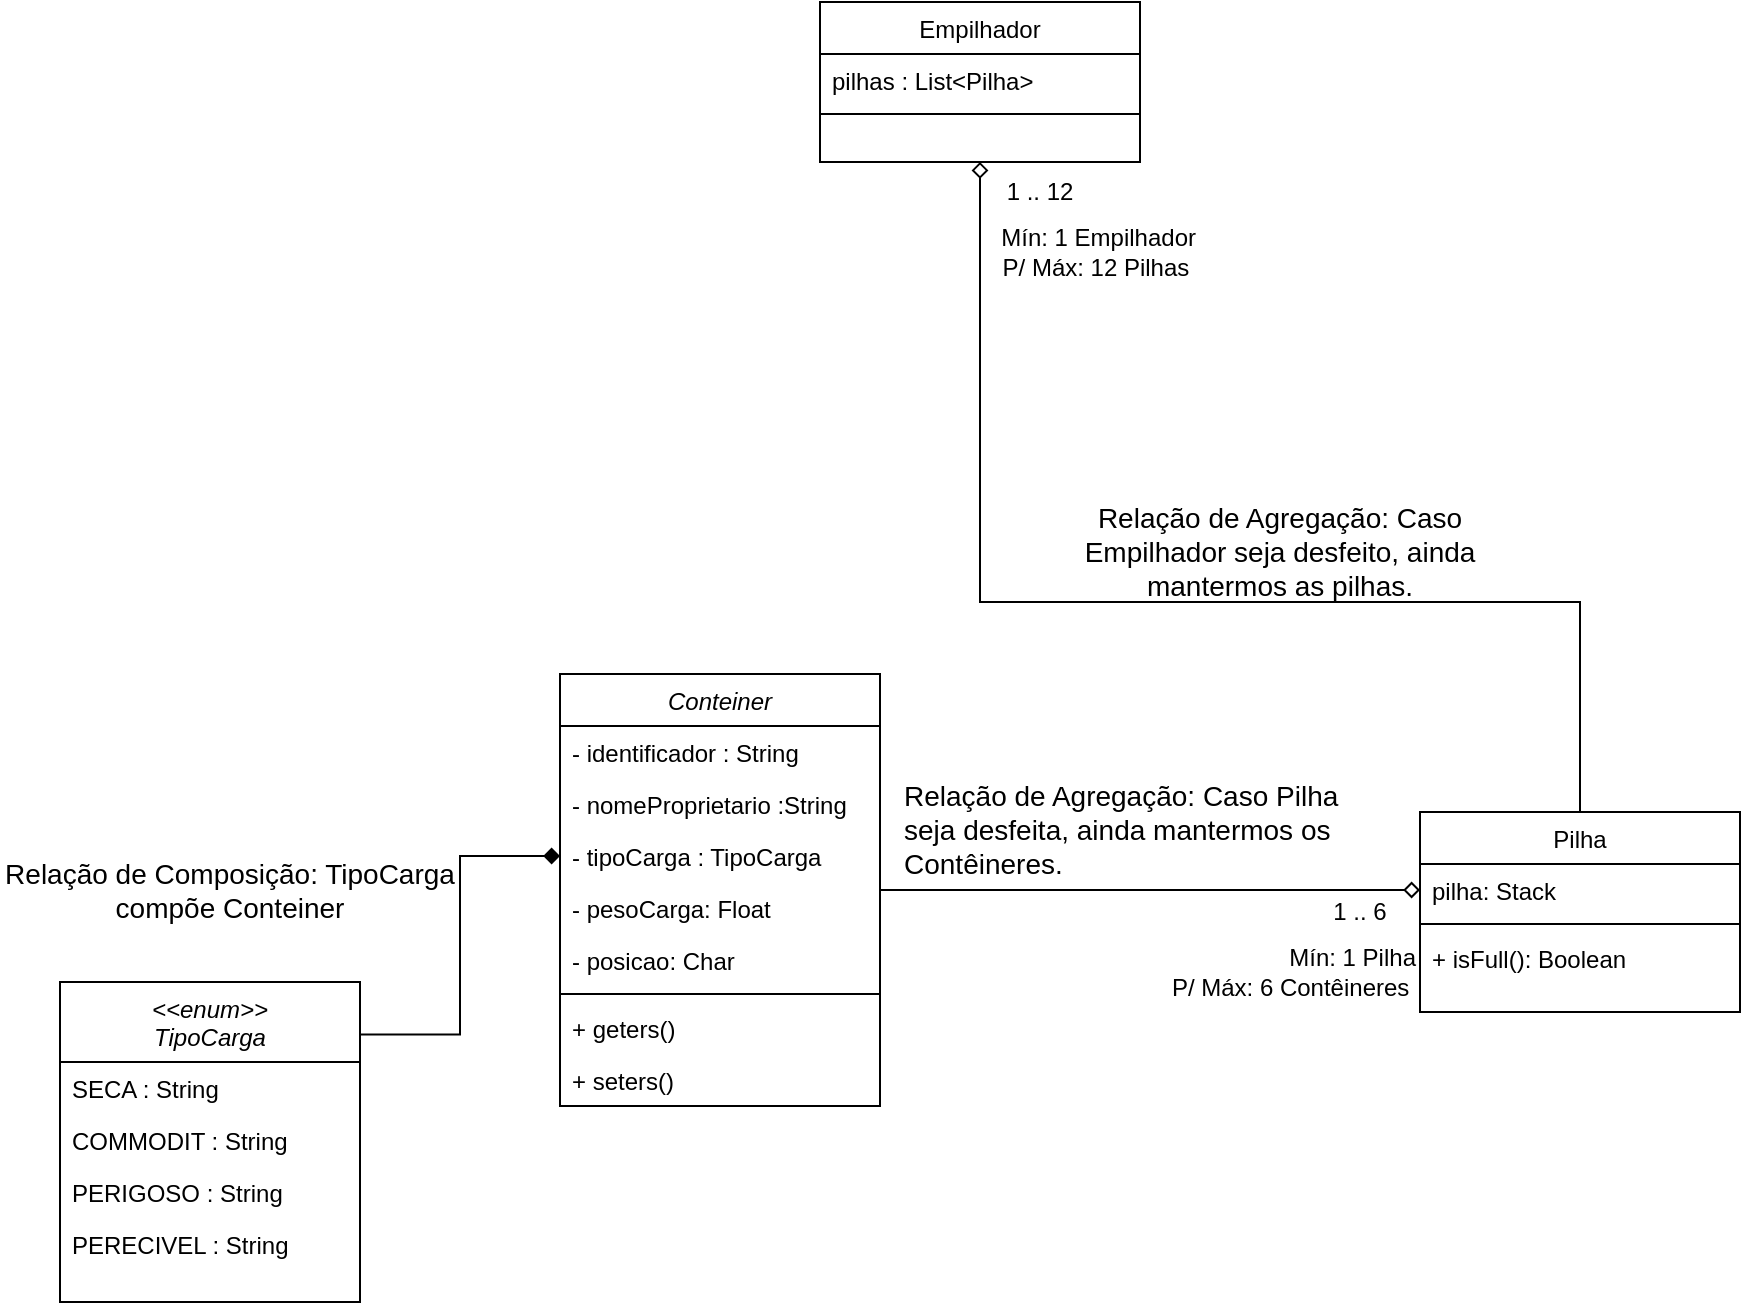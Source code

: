 <mxfile version="20.0.1" type="github">
  <diagram id="C5RBs43oDa-KdzZeNtuy" name="Page-1">
    <mxGraphModel dx="2003" dy="771" grid="1" gridSize="10" guides="1" tooltips="1" connect="1" arrows="1" fold="1" page="1" pageScale="1" pageWidth="827" pageHeight="1169" background="#FFFFFF" math="0" shadow="0">
      <root>
        <mxCell id="WIyWlLk6GJQsqaUBKTNV-0" />
        <mxCell id="WIyWlLk6GJQsqaUBKTNV-1" parent="WIyWlLk6GJQsqaUBKTNV-0" />
        <mxCell id="xZTB9PunczHg2yFEi9Qk-4" style="edgeStyle=orthogonalEdgeStyle;rounded=0;orthogonalLoop=1;jettySize=auto;html=1;entryX=0;entryY=0.5;entryDx=0;entryDy=0;endArrow=diamond;endFill=0;" parent="WIyWlLk6GJQsqaUBKTNV-1" source="zkfFHV4jXpPFQw0GAbJ--0" target="i0sOUqp3WUSe2phS70Vi-38" edge="1">
          <mxGeometry relative="1" as="geometry" />
        </mxCell>
        <mxCell id="zkfFHV4jXpPFQw0GAbJ--0" value="Conteiner" style="swimlane;fontStyle=2;align=center;verticalAlign=top;childLayout=stackLayout;horizontal=1;startSize=26;horizontalStack=0;resizeParent=1;resizeLast=0;collapsible=1;marginBottom=0;rounded=0;shadow=0;strokeWidth=1;" parent="WIyWlLk6GJQsqaUBKTNV-1" vertex="1">
          <mxGeometry x="-210" y="406" width="160" height="216" as="geometry">
            <mxRectangle x="230" y="140" width="160" height="26" as="alternateBounds" />
          </mxGeometry>
        </mxCell>
        <mxCell id="zkfFHV4jXpPFQw0GAbJ--1" value="- identificador : String" style="text;align=left;verticalAlign=top;spacingLeft=4;spacingRight=4;overflow=hidden;rotatable=0;points=[[0,0.5],[1,0.5]];portConstraint=eastwest;" parent="zkfFHV4jXpPFQw0GAbJ--0" vertex="1">
          <mxGeometry y="26" width="160" height="26" as="geometry" />
        </mxCell>
        <mxCell id="zkfFHV4jXpPFQw0GAbJ--2" value="- nomeProprietario :String" style="text;align=left;verticalAlign=top;spacingLeft=4;spacingRight=4;overflow=hidden;rotatable=0;points=[[0,0.5],[1,0.5]];portConstraint=eastwest;rounded=0;shadow=0;html=0;" parent="zkfFHV4jXpPFQw0GAbJ--0" vertex="1">
          <mxGeometry y="52" width="160" height="26" as="geometry" />
        </mxCell>
        <mxCell id="zkfFHV4jXpPFQw0GAbJ--3" value="- tipoCarga : TipoCarga" style="text;align=left;verticalAlign=top;spacingLeft=4;spacingRight=4;overflow=hidden;rotatable=0;points=[[0,0.5],[1,0.5]];portConstraint=eastwest;rounded=0;shadow=0;html=0;" parent="zkfFHV4jXpPFQw0GAbJ--0" vertex="1">
          <mxGeometry y="78" width="160" height="26" as="geometry" />
        </mxCell>
        <mxCell id="i0sOUqp3WUSe2phS70Vi-0" value="- pesoCarga: Float" style="text;align=left;verticalAlign=top;spacingLeft=4;spacingRight=4;overflow=hidden;rotatable=0;points=[[0,0.5],[1,0.5]];portConstraint=eastwest;rounded=0;shadow=0;html=0;" parent="zkfFHV4jXpPFQw0GAbJ--0" vertex="1">
          <mxGeometry y="104" width="160" height="26" as="geometry" />
        </mxCell>
        <mxCell id="i0sOUqp3WUSe2phS70Vi-1" value="- posicao: Char" style="text;align=left;verticalAlign=top;spacingLeft=4;spacingRight=4;overflow=hidden;rotatable=0;points=[[0,0.5],[1,0.5]];portConstraint=eastwest;rounded=0;shadow=0;html=0;" parent="zkfFHV4jXpPFQw0GAbJ--0" vertex="1">
          <mxGeometry y="130" width="160" height="26" as="geometry" />
        </mxCell>
        <mxCell id="i0sOUqp3WUSe2phS70Vi-13" value="" style="line;html=1;strokeWidth=1;align=left;verticalAlign=middle;spacingTop=-1;spacingLeft=3;spacingRight=3;rotatable=0;labelPosition=right;points=[];portConstraint=eastwest;" parent="zkfFHV4jXpPFQw0GAbJ--0" vertex="1">
          <mxGeometry y="156" width="160" height="8" as="geometry" />
        </mxCell>
        <mxCell id="i0sOUqp3WUSe2phS70Vi-35" value="+ geters()" style="text;align=left;verticalAlign=top;spacingLeft=4;spacingRight=4;overflow=hidden;rotatable=0;points=[[0,0.5],[1,0.5]];portConstraint=eastwest;rounded=0;shadow=0;html=0;" parent="zkfFHV4jXpPFQw0GAbJ--0" vertex="1">
          <mxGeometry y="164" width="160" height="26" as="geometry" />
        </mxCell>
        <mxCell id="i0sOUqp3WUSe2phS70Vi-36" value="+ seters()" style="text;align=left;verticalAlign=top;spacingLeft=4;spacingRight=4;overflow=hidden;rotatable=0;points=[[0,0.5],[1,0.5]];portConstraint=eastwest;rounded=0;shadow=0;html=0;" parent="zkfFHV4jXpPFQw0GAbJ--0" vertex="1">
          <mxGeometry y="190" width="160" height="26" as="geometry" />
        </mxCell>
        <mxCell id="i0sOUqp3WUSe2phS70Vi-3" value="Empilhador" style="swimlane;fontStyle=0;align=center;verticalAlign=top;childLayout=stackLayout;horizontal=1;startSize=26;horizontalStack=0;resizeParent=1;resizeLast=0;collapsible=1;marginBottom=0;rounded=0;shadow=0;strokeWidth=1;" parent="WIyWlLk6GJQsqaUBKTNV-1" vertex="1">
          <mxGeometry x="-80" y="70" width="160" height="80" as="geometry">
            <mxRectangle x="550" y="140" width="160" height="26" as="alternateBounds" />
          </mxGeometry>
        </mxCell>
        <mxCell id="i0sOUqp3WUSe2phS70Vi-4" value="pilhas : List&lt;Pilha&gt;" style="text;align=left;verticalAlign=top;spacingLeft=4;spacingRight=4;overflow=hidden;rotatable=0;points=[[0,0.5],[1,0.5]];portConstraint=eastwest;" parent="i0sOUqp3WUSe2phS70Vi-3" vertex="1">
          <mxGeometry y="26" width="160" height="26" as="geometry" />
        </mxCell>
        <mxCell id="i0sOUqp3WUSe2phS70Vi-9" value="" style="line;html=1;strokeWidth=1;align=left;verticalAlign=middle;spacingTop=-1;spacingLeft=3;spacingRight=3;rotatable=0;labelPosition=right;points=[];portConstraint=eastwest;" parent="i0sOUqp3WUSe2phS70Vi-3" vertex="1">
          <mxGeometry y="52" width="160" height="8" as="geometry" />
        </mxCell>
        <mxCell id="RrE5pvuTBS20R9BvKxX_-16" style="edgeStyle=orthogonalEdgeStyle;rounded=0;orthogonalLoop=1;jettySize=auto;html=1;exitX=1;exitY=0.164;exitDx=0;exitDy=0;entryX=0;entryY=0.5;entryDx=0;entryDy=0;endArrow=diamond;endFill=1;exitPerimeter=0;" edge="1" parent="WIyWlLk6GJQsqaUBKTNV-1" source="i0sOUqp3WUSe2phS70Vi-19" target="zkfFHV4jXpPFQw0GAbJ--3">
          <mxGeometry relative="1" as="geometry" />
        </mxCell>
        <mxCell id="i0sOUqp3WUSe2phS70Vi-19" value="&lt;&lt;enum&gt;&gt;&#xa;TipoCarga" style="swimlane;fontStyle=2;align=center;verticalAlign=top;childLayout=stackLayout;horizontal=1;startSize=40;horizontalStack=0;resizeParent=1;resizeLast=0;collapsible=1;marginBottom=0;rounded=0;shadow=0;strokeWidth=1;" parent="WIyWlLk6GJQsqaUBKTNV-1" vertex="1">
          <mxGeometry x="-460" y="560" width="150" height="160" as="geometry">
            <mxRectangle x="230" y="140" width="160" height="26" as="alternateBounds" />
          </mxGeometry>
        </mxCell>
        <mxCell id="i0sOUqp3WUSe2phS70Vi-20" value="SECA : String" style="text;align=left;verticalAlign=top;spacingLeft=4;spacingRight=4;overflow=hidden;rotatable=0;points=[[0,0.5],[1,0.5]];portConstraint=eastwest;" parent="i0sOUqp3WUSe2phS70Vi-19" vertex="1">
          <mxGeometry y="40" width="150" height="26" as="geometry" />
        </mxCell>
        <mxCell id="i0sOUqp3WUSe2phS70Vi-29" value="COMMODIT : String" style="text;align=left;verticalAlign=top;spacingLeft=4;spacingRight=4;overflow=hidden;rotatable=0;points=[[0,0.5],[1,0.5]];portConstraint=eastwest;" parent="i0sOUqp3WUSe2phS70Vi-19" vertex="1">
          <mxGeometry y="66" width="150" height="26" as="geometry" />
        </mxCell>
        <mxCell id="i0sOUqp3WUSe2phS70Vi-31" value="PERIGOSO : String" style="text;align=left;verticalAlign=top;spacingLeft=4;spacingRight=4;overflow=hidden;rotatable=0;points=[[0,0.5],[1,0.5]];portConstraint=eastwest;" parent="i0sOUqp3WUSe2phS70Vi-19" vertex="1">
          <mxGeometry y="92" width="150" height="26" as="geometry" />
        </mxCell>
        <mxCell id="i0sOUqp3WUSe2phS70Vi-32" value="PERECIVEL : String" style="text;align=left;verticalAlign=top;spacingLeft=4;spacingRight=4;overflow=hidden;rotatable=0;points=[[0,0.5],[1,0.5]];portConstraint=eastwest;" parent="i0sOUqp3WUSe2phS70Vi-19" vertex="1">
          <mxGeometry y="118" width="150" height="26" as="geometry" />
        </mxCell>
        <mxCell id="xZTB9PunczHg2yFEi9Qk-3" style="edgeStyle=orthogonalEdgeStyle;rounded=0;orthogonalLoop=1;jettySize=auto;html=1;entryX=0.5;entryY=1;entryDx=0;entryDy=0;endArrow=diamond;endFill=0;" parent="WIyWlLk6GJQsqaUBKTNV-1" source="i0sOUqp3WUSe2phS70Vi-37" target="i0sOUqp3WUSe2phS70Vi-3" edge="1">
          <mxGeometry relative="1" as="geometry">
            <Array as="points">
              <mxPoint x="300" y="370" />
              <mxPoint y="370" />
              <mxPoint y="150" />
            </Array>
          </mxGeometry>
        </mxCell>
        <mxCell id="i0sOUqp3WUSe2phS70Vi-37" value="Pilha" style="swimlane;fontStyle=0;align=center;verticalAlign=top;childLayout=stackLayout;horizontal=1;startSize=26;horizontalStack=0;resizeParent=1;resizeLast=0;collapsible=1;marginBottom=0;rounded=0;shadow=0;strokeWidth=1;" parent="WIyWlLk6GJQsqaUBKTNV-1" vertex="1">
          <mxGeometry x="220" y="475" width="160" height="100" as="geometry">
            <mxRectangle x="550" y="140" width="160" height="26" as="alternateBounds" />
          </mxGeometry>
        </mxCell>
        <mxCell id="i0sOUqp3WUSe2phS70Vi-38" value="pilha: Stack" style="text;align=left;verticalAlign=top;spacingLeft=4;spacingRight=4;overflow=hidden;rotatable=0;points=[[0,0.5],[1,0.5]];portConstraint=eastwest;" parent="i0sOUqp3WUSe2phS70Vi-37" vertex="1">
          <mxGeometry y="26" width="160" height="26" as="geometry" />
        </mxCell>
        <mxCell id="i0sOUqp3WUSe2phS70Vi-39" value="" style="line;html=1;strokeWidth=1;align=left;verticalAlign=middle;spacingTop=-1;spacingLeft=3;spacingRight=3;rotatable=0;labelPosition=right;points=[];portConstraint=eastwest;" parent="i0sOUqp3WUSe2phS70Vi-37" vertex="1">
          <mxGeometry y="52" width="160" height="8" as="geometry" />
        </mxCell>
        <mxCell id="i0sOUqp3WUSe2phS70Vi-40" value="+ isFull(): Boolean&#xa;" style="text;align=left;verticalAlign=top;spacingLeft=4;spacingRight=4;overflow=hidden;rotatable=0;points=[[0,0.5],[1,0.5]];portConstraint=eastwest;" parent="i0sOUqp3WUSe2phS70Vi-37" vertex="1">
          <mxGeometry y="60" width="160" height="26" as="geometry" />
        </mxCell>
        <mxCell id="RrE5pvuTBS20R9BvKxX_-6" value="Relação de Agregação: Caso Empilhador seja desfeito, ainda mantermos as pilhas." style="text;html=1;strokeColor=none;fillColor=none;align=center;verticalAlign=middle;whiteSpace=wrap;rounded=0;fontSize=14;" vertex="1" parent="WIyWlLk6GJQsqaUBKTNV-1">
          <mxGeometry x="50" y="330" width="200" height="30" as="geometry" />
        </mxCell>
        <mxCell id="RrE5pvuTBS20R9BvKxX_-7" value="1 .. 6" style="text;html=1;strokeColor=none;fillColor=none;align=center;verticalAlign=middle;whiteSpace=wrap;rounded=0;" vertex="1" parent="WIyWlLk6GJQsqaUBKTNV-1">
          <mxGeometry x="160" y="510" width="60" height="30" as="geometry" />
        </mxCell>
        <mxCell id="RrE5pvuTBS20R9BvKxX_-10" value="Mín: 1 Pilha&lt;br&gt;P/ Máx: 6 Contêineres&amp;nbsp;" style="text;html=1;strokeColor=none;fillColor=none;align=right;verticalAlign=middle;whiteSpace=wrap;rounded=0;" vertex="1" parent="WIyWlLk6GJQsqaUBKTNV-1">
          <mxGeometry x="80" y="540" width="140" height="30" as="geometry" />
        </mxCell>
        <mxCell id="RrE5pvuTBS20R9BvKxX_-12" value="1 .. 12" style="text;html=1;strokeColor=none;fillColor=none;align=center;verticalAlign=middle;whiteSpace=wrap;rounded=0;" vertex="1" parent="WIyWlLk6GJQsqaUBKTNV-1">
          <mxGeometry y="150" width="60" height="30" as="geometry" />
        </mxCell>
        <mxCell id="RrE5pvuTBS20R9BvKxX_-13" value="Mín: 1 Empilhador&lt;br&gt;P/ Máx: 12 Pilhas&amp;nbsp;" style="text;html=1;strokeColor=none;fillColor=none;align=right;verticalAlign=middle;whiteSpace=wrap;rounded=0;" vertex="1" parent="WIyWlLk6GJQsqaUBKTNV-1">
          <mxGeometry x="-30" y="180" width="140" height="30" as="geometry" />
        </mxCell>
        <mxCell id="RrE5pvuTBS20R9BvKxX_-14" value="Relação de Agregação: Caso Pilha seja desfeita, ainda mantermos os Contêineres." style="text;html=1;strokeColor=none;fillColor=none;align=left;verticalAlign=middle;whiteSpace=wrap;rounded=0;fontSize=14;" vertex="1" parent="WIyWlLk6GJQsqaUBKTNV-1">
          <mxGeometry x="-40" y="469" width="230" height="30" as="geometry" />
        </mxCell>
        <mxCell id="RrE5pvuTBS20R9BvKxX_-17" value="Relação de Composição: TipoCarga compõe Conteiner" style="text;html=1;strokeColor=none;fillColor=none;align=center;verticalAlign=middle;whiteSpace=wrap;rounded=0;fontSize=14;" vertex="1" parent="WIyWlLk6GJQsqaUBKTNV-1">
          <mxGeometry x="-490" y="499" width="230" height="30" as="geometry" />
        </mxCell>
      </root>
    </mxGraphModel>
  </diagram>
</mxfile>
